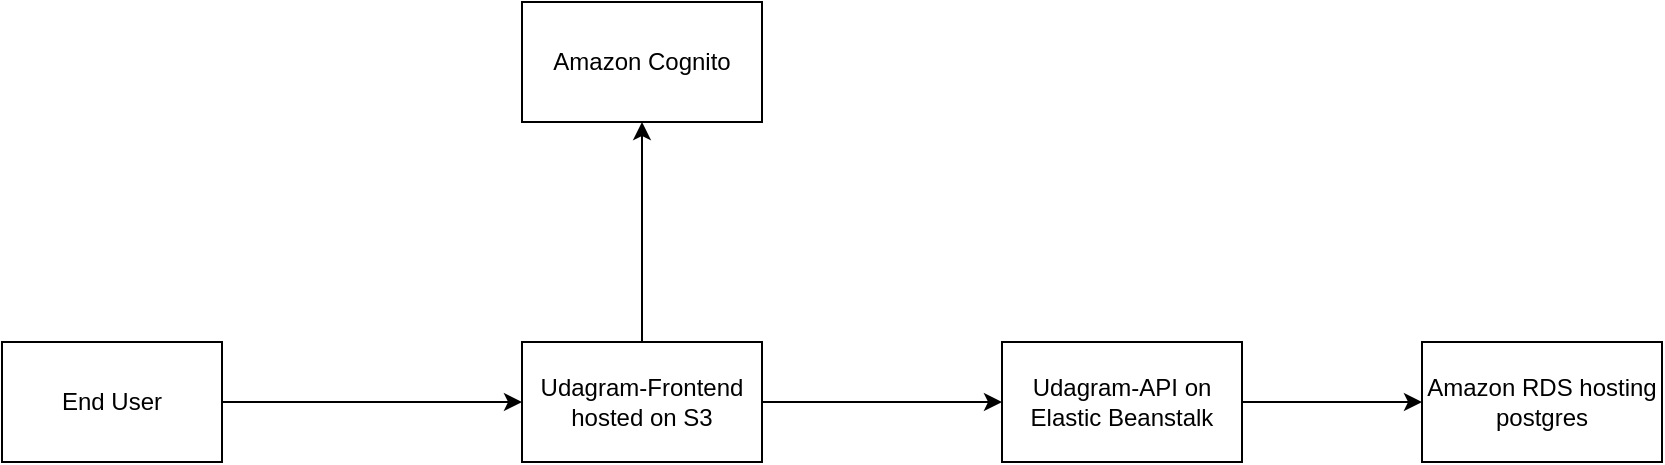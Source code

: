<mxfile version="20.2.8" type="device"><diagram id="5jkCKN77x0zvKpH6a9Bx" name="Page-1"><mxGraphModel dx="1038" dy="571" grid="1" gridSize="10" guides="1" tooltips="1" connect="1" arrows="1" fold="1" page="1" pageScale="1" pageWidth="850" pageHeight="1100" math="0" shadow="0"><root><mxCell id="0"/><mxCell id="1" parent="0"/><mxCell id="WfdozZfvyEo2Yod7QXmR-7" value="" style="edgeStyle=orthogonalEdgeStyle;rounded=0;orthogonalLoop=1;jettySize=auto;html=1;entryX=0;entryY=0.5;entryDx=0;entryDy=0;" edge="1" parent="1" source="WfdozZfvyEo2Yod7QXmR-1" target="WfdozZfvyEo2Yod7QXmR-4"><mxGeometry relative="1" as="geometry"><mxPoint x="215" y="280" as="targetPoint"/></mxGeometry></mxCell><mxCell id="WfdozZfvyEo2Yod7QXmR-1" value="End User" style="rounded=0;whiteSpace=wrap;html=1;" vertex="1" parent="1"><mxGeometry x="10" y="250" width="110" height="60" as="geometry"/></mxCell><mxCell id="WfdozZfvyEo2Yod7QXmR-2" value="Amazon RDS hosting postgres" style="rounded=0;whiteSpace=wrap;html=1;" vertex="1" parent="1"><mxGeometry x="720" y="250" width="120" height="60" as="geometry"/></mxCell><mxCell id="WfdozZfvyEo2Yod7QXmR-10" value="" style="edgeStyle=orthogonalEdgeStyle;rounded=0;orthogonalLoop=1;jettySize=auto;html=1;" edge="1" parent="1" source="WfdozZfvyEo2Yod7QXmR-3" target="WfdozZfvyEo2Yod7QXmR-2"><mxGeometry relative="1" as="geometry"/></mxCell><mxCell id="WfdozZfvyEo2Yod7QXmR-3" value="Udagram-API on Elastic Beanstalk" style="rounded=0;whiteSpace=wrap;html=1;" vertex="1" parent="1"><mxGeometry x="510" y="250" width="120" height="60" as="geometry"/></mxCell><mxCell id="WfdozZfvyEo2Yod7QXmR-9" value="" style="edgeStyle=orthogonalEdgeStyle;rounded=0;orthogonalLoop=1;jettySize=auto;html=1;entryX=0;entryY=0.5;entryDx=0;entryDy=0;" edge="1" parent="1" source="WfdozZfvyEo2Yod7QXmR-4" target="WfdozZfvyEo2Yod7QXmR-3"><mxGeometry relative="1" as="geometry"><mxPoint x="490" y="280" as="targetPoint"/></mxGeometry></mxCell><mxCell id="WfdozZfvyEo2Yod7QXmR-13" value="" style="edgeStyle=orthogonalEdgeStyle;rounded=0;orthogonalLoop=1;jettySize=auto;html=1;" edge="1" parent="1" source="WfdozZfvyEo2Yod7QXmR-4" target="WfdozZfvyEo2Yod7QXmR-5"><mxGeometry relative="1" as="geometry"/></mxCell><mxCell id="WfdozZfvyEo2Yod7QXmR-4" value="Udagram-Frontend hosted on S3" style="rounded=0;whiteSpace=wrap;html=1;" vertex="1" parent="1"><mxGeometry x="270" y="250" width="120" height="60" as="geometry"/></mxCell><mxCell id="WfdozZfvyEo2Yod7QXmR-5" value="Amazon Cognito" style="rounded=0;whiteSpace=wrap;html=1;" vertex="1" parent="1"><mxGeometry x="270" y="80" width="120" height="60" as="geometry"/></mxCell></root></mxGraphModel></diagram></mxfile>